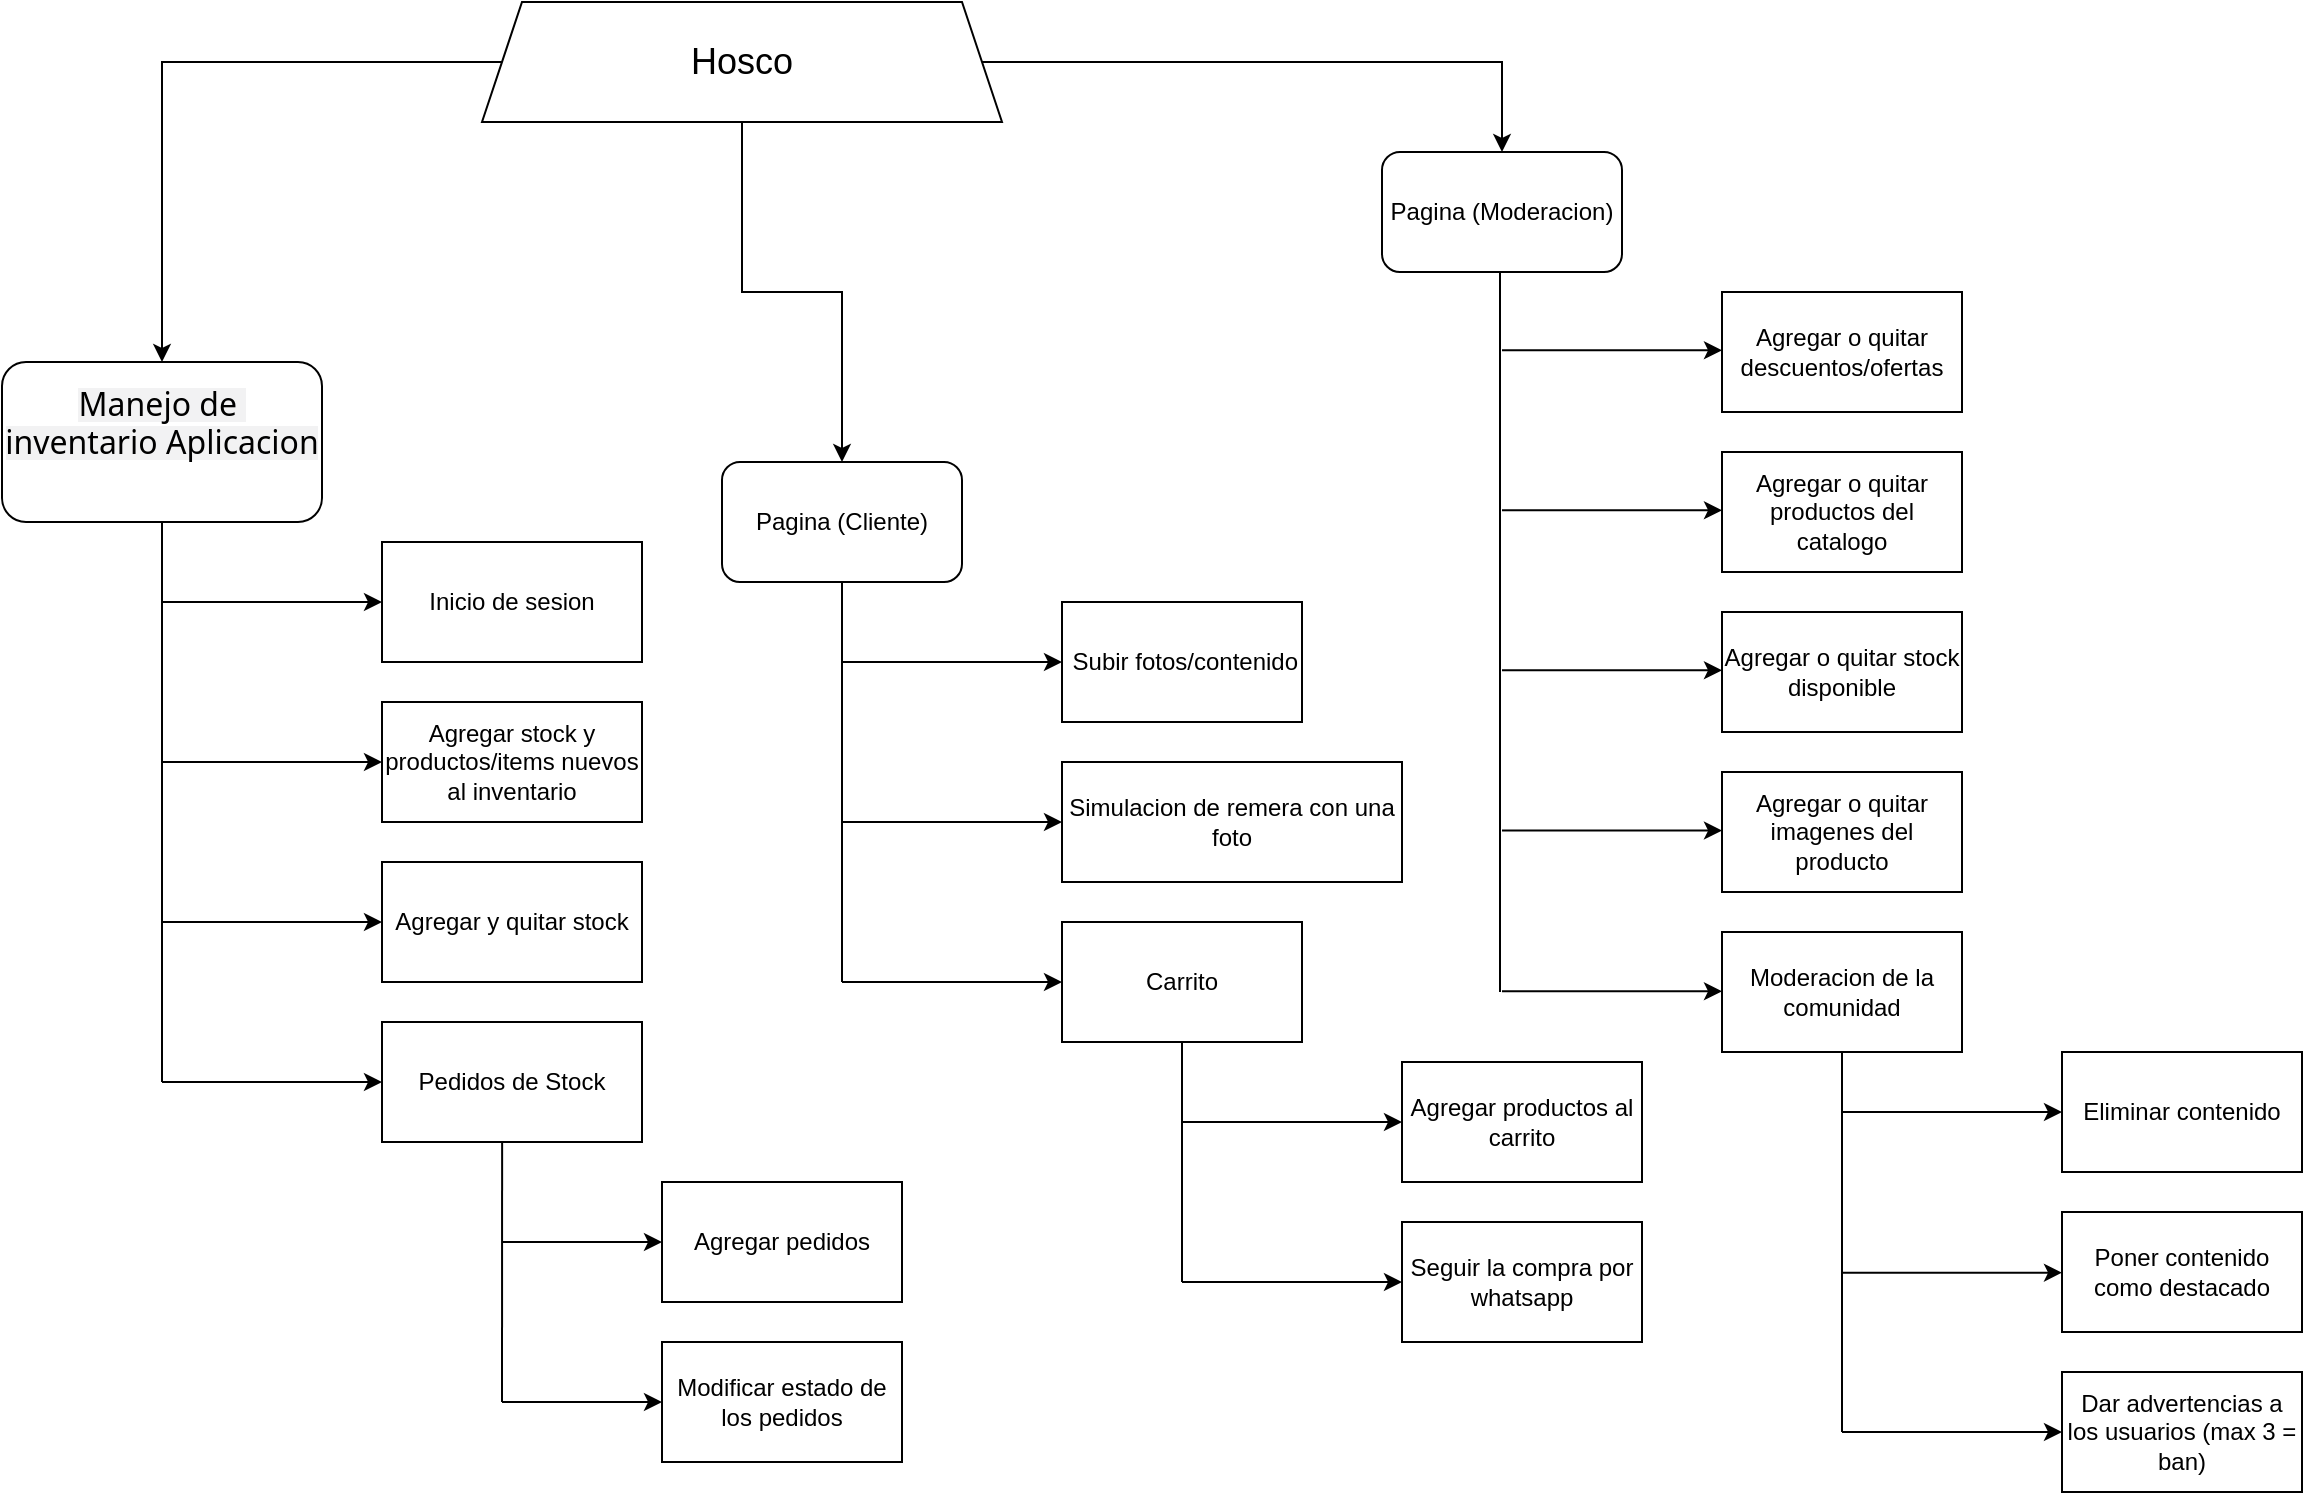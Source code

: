 <mxfile version="26.2.14">
  <diagram name="Page-1" id="AKdYjTomsFQPJwxjwq7P">
    <mxGraphModel dx="1665" dy="785" grid="1" gridSize="10" guides="1" tooltips="1" connect="1" arrows="1" fold="1" page="1" pageScale="1" pageWidth="850" pageHeight="1100" math="0" shadow="0">
      <root>
        <mxCell id="0" />
        <mxCell id="1" parent="0" />
        <mxCell id="_oi3VoXLpauBSjkHa1Qd-1" value="&lt;div&gt;&lt;span style=&quot;text-align: left; font-size: 16px; white-space-collapse: break-spaces; background-color: oklab(0.679 0.003 -0.011 / 0.122); color: oklab(0.895 0.0 -0.004);&quot;&gt;&lt;font face=&quot;gg sans, Noto Sans, Helvetica Neue, Helvetica, Arial, sans-serif&quot; color=&quot;#000000&quot;&gt;Manejo de inventario Aplicacion&lt;/font&gt;&lt;/span&gt;&lt;span style=&quot;color: oklab(0.895 0.0 -0.004); font-family: &amp;quot;gg sans&amp;quot;, &amp;quot;Noto Sans&amp;quot;, &amp;quot;Helvetica Neue&amp;quot;, Helvetica, Arial, sans-serif; font-size: 16px; text-align: left; white-space-collapse: break-spaces; background-color: oklab(0.679 0.003 -0.011 / 0.122);&quot;&gt;&lt;br/&gt;&lt;/span&gt;&lt;/div&gt;&lt;div&gt;&lt;span style=&quot;color: oklab(0.895 0.0 -0.004); font-family: &amp;quot;gg sans&amp;quot;, &amp;quot;Noto Sans&amp;quot;, &amp;quot;Helvetica Neue&amp;quot;, Helvetica, Arial, sans-serif; font-size: 16px; text-align: left; white-space-collapse: break-spaces; background-color: oklab(0.679 0.003 -0.011 / 0.122);&quot;&gt;&lt;br&gt;&lt;/span&gt;&lt;/div&gt;" style="rounded=1;whiteSpace=wrap;html=1;" parent="1" vertex="1">
          <mxGeometry x="10" y="210" width="160" height="80" as="geometry" />
        </mxCell>
        <mxCell id="_oi3VoXLpauBSjkHa1Qd-2" value="" style="endArrow=none;html=1;rounded=0;entryX=0.5;entryY=1;entryDx=0;entryDy=0;" parent="1" target="_oi3VoXLpauBSjkHa1Qd-1" edge="1">
          <mxGeometry width="50" height="50" relative="1" as="geometry">
            <mxPoint x="90" y="570" as="sourcePoint" />
            <mxPoint x="360" y="490" as="targetPoint" />
          </mxGeometry>
        </mxCell>
        <mxCell id="_oi3VoXLpauBSjkHa1Qd-3" value="" style="endArrow=classic;html=1;rounded=0;" parent="1" edge="1">
          <mxGeometry width="50" height="50" relative="1" as="geometry">
            <mxPoint x="90" y="330" as="sourcePoint" />
            <mxPoint x="200" y="330" as="targetPoint" />
          </mxGeometry>
        </mxCell>
        <mxCell id="_oi3VoXLpauBSjkHa1Qd-4" value="" style="endArrow=classic;html=1;rounded=0;" parent="1" edge="1">
          <mxGeometry width="50" height="50" relative="1" as="geometry">
            <mxPoint x="90" y="410" as="sourcePoint" />
            <mxPoint x="200" y="410" as="targetPoint" />
          </mxGeometry>
        </mxCell>
        <mxCell id="_oi3VoXLpauBSjkHa1Qd-5" value="" style="endArrow=classic;html=1;rounded=0;" parent="1" edge="1">
          <mxGeometry width="50" height="50" relative="1" as="geometry">
            <mxPoint x="90" y="490" as="sourcePoint" />
            <mxPoint x="200" y="490" as="targetPoint" />
          </mxGeometry>
        </mxCell>
        <mxCell id="_oi3VoXLpauBSjkHa1Qd-6" value="Inicio de sesion" style="rounded=0;whiteSpace=wrap;html=1;" parent="1" vertex="1">
          <mxGeometry x="200" y="300" width="130" height="60" as="geometry" />
        </mxCell>
        <mxCell id="_oi3VoXLpauBSjkHa1Qd-7" value="Agregar stock y productos/items nuevos al inventario" style="rounded=0;whiteSpace=wrap;html=1;" parent="1" vertex="1">
          <mxGeometry x="200" y="380" width="130" height="60" as="geometry" />
        </mxCell>
        <mxCell id="_oi3VoXLpauBSjkHa1Qd-8" value="Agregar y quitar stock" style="rounded=0;whiteSpace=wrap;html=1;" parent="1" vertex="1">
          <mxGeometry x="200" y="460" width="130" height="60" as="geometry" />
        </mxCell>
        <mxCell id="_oi3VoXLpauBSjkHa1Qd-9" value="" style="endArrow=classic;html=1;rounded=0;" parent="1" edge="1">
          <mxGeometry width="50" height="50" relative="1" as="geometry">
            <mxPoint x="90" y="570" as="sourcePoint" />
            <mxPoint x="200" y="570" as="targetPoint" />
          </mxGeometry>
        </mxCell>
        <mxCell id="_oi3VoXLpauBSjkHa1Qd-10" value="Pedidos de Stock" style="rounded=0;whiteSpace=wrap;html=1;" parent="1" vertex="1">
          <mxGeometry x="200" y="540" width="130" height="60" as="geometry" />
        </mxCell>
        <mxCell id="_oi3VoXLpauBSjkHa1Qd-11" value="" style="endArrow=none;html=1;rounded=0;entryX=0.462;entryY=0.994;entryDx=0;entryDy=0;entryPerimeter=0;" parent="1" target="_oi3VoXLpauBSjkHa1Qd-10" edge="1">
          <mxGeometry width="50" height="50" relative="1" as="geometry">
            <mxPoint x="260" y="730" as="sourcePoint" />
            <mxPoint x="264.83" y="600" as="targetPoint" />
          </mxGeometry>
        </mxCell>
        <mxCell id="_oi3VoXLpauBSjkHa1Qd-12" value="" style="endArrow=classic;html=1;rounded=0;" parent="1" edge="1">
          <mxGeometry width="50" height="50" relative="1" as="geometry">
            <mxPoint x="260" y="650" as="sourcePoint" />
            <mxPoint x="340" y="650" as="targetPoint" />
          </mxGeometry>
        </mxCell>
        <mxCell id="_oi3VoXLpauBSjkHa1Qd-13" value="" style="endArrow=classic;html=1;rounded=0;" parent="1" edge="1">
          <mxGeometry width="50" height="50" relative="1" as="geometry">
            <mxPoint x="260" y="730" as="sourcePoint" />
            <mxPoint x="340" y="730" as="targetPoint" />
          </mxGeometry>
        </mxCell>
        <mxCell id="_oi3VoXLpauBSjkHa1Qd-14" value="Agregar pedidos" style="rounded=0;whiteSpace=wrap;html=1;" parent="1" vertex="1">
          <mxGeometry x="340" y="620" width="120" height="60" as="geometry" />
        </mxCell>
        <mxCell id="_oi3VoXLpauBSjkHa1Qd-15" value="Modificar estado de los pedidos" style="rounded=0;whiteSpace=wrap;html=1;" parent="1" vertex="1">
          <mxGeometry x="340" y="700" width="120" height="60" as="geometry" />
        </mxCell>
        <mxCell id="_oi3VoXLpauBSjkHa1Qd-16" value="Pagina (Cliente)" style="rounded=1;whiteSpace=wrap;html=1;" parent="1" vertex="1">
          <mxGeometry x="370" y="260" width="120" height="60" as="geometry" />
        </mxCell>
        <mxCell id="_oi3VoXLpauBSjkHa1Qd-23" value="&lt;div&gt;&amp;nbsp;Subir fotos/contenido&lt;/div&gt;" style="rounded=0;whiteSpace=wrap;html=1;" parent="1" vertex="1">
          <mxGeometry x="540" y="330" width="120" height="60" as="geometry" />
        </mxCell>
        <mxCell id="_oi3VoXLpauBSjkHa1Qd-24" value="Simulacion de remera con una foto" style="rounded=0;whiteSpace=wrap;html=1;" parent="1" vertex="1">
          <mxGeometry x="540" y="410" width="170" height="60" as="geometry" />
        </mxCell>
        <mxCell id="_oi3VoXLpauBSjkHa1Qd-25" value="Carrito" style="rounded=0;whiteSpace=wrap;html=1;" parent="1" vertex="1">
          <mxGeometry x="540" y="490" width="120" height="60" as="geometry" />
        </mxCell>
        <mxCell id="_oi3VoXLpauBSjkHa1Qd-17" value="" style="endArrow=none;html=1;rounded=0;entryX=0.5;entryY=1;entryDx=0;entryDy=0;" parent="1" edge="1">
          <mxGeometry width="50" height="50" relative="1" as="geometry">
            <mxPoint x="430" y="520" as="sourcePoint" />
            <mxPoint x="430" y="320" as="targetPoint" />
          </mxGeometry>
        </mxCell>
        <mxCell id="_oi3VoXLpauBSjkHa1Qd-18" value="" style="endArrow=classic;html=1;rounded=0;" parent="1" edge="1">
          <mxGeometry width="50" height="50" relative="1" as="geometry">
            <mxPoint x="430" y="360" as="sourcePoint" />
            <mxPoint x="540" y="360" as="targetPoint" />
          </mxGeometry>
        </mxCell>
        <mxCell id="_oi3VoXLpauBSjkHa1Qd-19" value="" style="endArrow=classic;html=1;rounded=0;" parent="1" edge="1">
          <mxGeometry width="50" height="50" relative="1" as="geometry">
            <mxPoint x="430" y="440" as="sourcePoint" />
            <mxPoint x="540" y="440" as="targetPoint" />
          </mxGeometry>
        </mxCell>
        <mxCell id="_oi3VoXLpauBSjkHa1Qd-20" value="" style="endArrow=classic;html=1;rounded=0;" parent="1" edge="1">
          <mxGeometry width="50" height="50" relative="1" as="geometry">
            <mxPoint x="430" y="520" as="sourcePoint" />
            <mxPoint x="540" y="520" as="targetPoint" />
          </mxGeometry>
        </mxCell>
        <mxCell id="_oi3VoXLpauBSjkHa1Qd-26" value="" style="endArrow=none;html=1;rounded=0;entryX=0.5;entryY=1;entryDx=0;entryDy=0;" parent="1" target="_oi3VoXLpauBSjkHa1Qd-25" edge="1">
          <mxGeometry width="50" height="50" relative="1" as="geometry">
            <mxPoint x="600" y="670" as="sourcePoint" />
            <mxPoint x="610" y="600" as="targetPoint" />
          </mxGeometry>
        </mxCell>
        <mxCell id="_oi3VoXLpauBSjkHa1Qd-28" value="" style="endArrow=classic;html=1;rounded=0;" parent="1" edge="1">
          <mxGeometry width="50" height="50" relative="1" as="geometry">
            <mxPoint x="600" y="590" as="sourcePoint" />
            <mxPoint x="710" y="590" as="targetPoint" />
          </mxGeometry>
        </mxCell>
        <mxCell id="_oi3VoXLpauBSjkHa1Qd-29" value="Agregar productos al carrito" style="rounded=0;whiteSpace=wrap;html=1;" parent="1" vertex="1">
          <mxGeometry x="710" y="560" width="120" height="60" as="geometry" />
        </mxCell>
        <mxCell id="_oi3VoXLpauBSjkHa1Qd-30" value="" style="endArrow=classic;html=1;rounded=0;" parent="1" edge="1">
          <mxGeometry width="50" height="50" relative="1" as="geometry">
            <mxPoint x="600" y="670" as="sourcePoint" />
            <mxPoint x="710" y="670" as="targetPoint" />
          </mxGeometry>
        </mxCell>
        <mxCell id="_oi3VoXLpauBSjkHa1Qd-31" value="Seguir la compra por whatsapp" style="rounded=0;whiteSpace=wrap;html=1;" parent="1" vertex="1">
          <mxGeometry x="710" y="640" width="120" height="60" as="geometry" />
        </mxCell>
        <mxCell id="_oi3VoXLpauBSjkHa1Qd-33" value="Pagina (Moderacion)" style="rounded=1;whiteSpace=wrap;html=1;" parent="1" vertex="1">
          <mxGeometry x="700" y="105" width="120" height="60" as="geometry" />
        </mxCell>
        <mxCell id="_oi3VoXLpauBSjkHa1Qd-34" value="" style="endArrow=classic;html=1;rounded=0;" parent="1" edge="1">
          <mxGeometry width="50" height="50" relative="1" as="geometry">
            <mxPoint x="760" y="204.13" as="sourcePoint" />
            <mxPoint x="870" y="204.13" as="targetPoint" />
          </mxGeometry>
        </mxCell>
        <mxCell id="_oi3VoXLpauBSjkHa1Qd-35" value="" style="endArrow=classic;html=1;rounded=0;" parent="1" edge="1">
          <mxGeometry width="50" height="50" relative="1" as="geometry">
            <mxPoint x="760" y="284.13" as="sourcePoint" />
            <mxPoint x="870" y="284.13" as="targetPoint" />
          </mxGeometry>
        </mxCell>
        <mxCell id="_oi3VoXLpauBSjkHa1Qd-36" value="" style="endArrow=classic;html=1;rounded=0;" parent="1" edge="1">
          <mxGeometry width="50" height="50" relative="1" as="geometry">
            <mxPoint x="760" y="364.13" as="sourcePoint" />
            <mxPoint x="870" y="364.13" as="targetPoint" />
          </mxGeometry>
        </mxCell>
        <mxCell id="_oi3VoXLpauBSjkHa1Qd-37" value="" style="endArrow=none;html=1;rounded=0;entryX=0.5;entryY=1;entryDx=0;entryDy=0;" parent="1" edge="1">
          <mxGeometry width="50" height="50" relative="1" as="geometry">
            <mxPoint x="759" y="525" as="sourcePoint" />
            <mxPoint x="759" y="165" as="targetPoint" />
          </mxGeometry>
        </mxCell>
        <mxCell id="_oi3VoXLpauBSjkHa1Qd-38" value="Agregar o quitar descuentos/ofertas" style="rounded=0;whiteSpace=wrap;html=1;" parent="1" vertex="1">
          <mxGeometry x="870" y="175" width="120" height="60" as="geometry" />
        </mxCell>
        <mxCell id="_oi3VoXLpauBSjkHa1Qd-39" value="Agregar o quitar productos del catalogo" style="rounded=0;whiteSpace=wrap;html=1;" parent="1" vertex="1">
          <mxGeometry x="870" y="255" width="120" height="60" as="geometry" />
        </mxCell>
        <mxCell id="_oi3VoXLpauBSjkHa1Qd-40" value="Agregar o quitar stock disponible" style="rounded=0;whiteSpace=wrap;html=1;" parent="1" vertex="1">
          <mxGeometry x="870" y="335" width="120" height="60" as="geometry" />
        </mxCell>
        <mxCell id="_oi3VoXLpauBSjkHa1Qd-42" value="" style="endArrow=classic;html=1;rounded=0;" parent="1" edge="1">
          <mxGeometry width="50" height="50" relative="1" as="geometry">
            <mxPoint x="760" y="444.29" as="sourcePoint" />
            <mxPoint x="870" y="444.29" as="targetPoint" />
          </mxGeometry>
        </mxCell>
        <mxCell id="_oi3VoXLpauBSjkHa1Qd-43" value="" style="endArrow=classic;html=1;rounded=0;" parent="1" edge="1">
          <mxGeometry width="50" height="50" relative="1" as="geometry">
            <mxPoint x="760" y="524.64" as="sourcePoint" />
            <mxPoint x="870" y="524.64" as="targetPoint" />
          </mxGeometry>
        </mxCell>
        <mxCell id="_oi3VoXLpauBSjkHa1Qd-44" value="Agregar o quitar imagenes del producto" style="rounded=0;whiteSpace=wrap;html=1;" parent="1" vertex="1">
          <mxGeometry x="870" y="415" width="120" height="60" as="geometry" />
        </mxCell>
        <mxCell id="_oi3VoXLpauBSjkHa1Qd-45" value="Moderacion de la comunidad" style="rounded=0;whiteSpace=wrap;html=1;" parent="1" vertex="1">
          <mxGeometry x="870" y="495" width="120" height="60" as="geometry" />
        </mxCell>
        <mxCell id="_oi3VoXLpauBSjkHa1Qd-46" value="" style="endArrow=none;html=1;rounded=0;" parent="1" edge="1">
          <mxGeometry width="50" height="50" relative="1" as="geometry">
            <mxPoint x="930" y="745" as="sourcePoint" />
            <mxPoint x="930" y="555" as="targetPoint" />
          </mxGeometry>
        </mxCell>
        <mxCell id="_oi3VoXLpauBSjkHa1Qd-47" value="" style="endArrow=classic;html=1;rounded=0;" parent="1" edge="1">
          <mxGeometry width="50" height="50" relative="1" as="geometry">
            <mxPoint x="930" y="585" as="sourcePoint" />
            <mxPoint x="1040" y="585" as="targetPoint" />
          </mxGeometry>
        </mxCell>
        <mxCell id="_oi3VoXLpauBSjkHa1Qd-48" value="" style="endArrow=classic;html=1;rounded=0;" parent="1" edge="1">
          <mxGeometry width="50" height="50" relative="1" as="geometry">
            <mxPoint x="930" y="665.35" as="sourcePoint" />
            <mxPoint x="1040" y="665.35" as="targetPoint" />
          </mxGeometry>
        </mxCell>
        <mxCell id="_oi3VoXLpauBSjkHa1Qd-49" value="Eliminar contenido" style="rounded=0;whiteSpace=wrap;html=1;" parent="1" vertex="1">
          <mxGeometry x="1040" y="555" width="120" height="60" as="geometry" />
        </mxCell>
        <mxCell id="_oi3VoXLpauBSjkHa1Qd-50" value="Poner contenido como destacado" style="rounded=0;whiteSpace=wrap;html=1;" parent="1" vertex="1">
          <mxGeometry x="1040" y="635" width="120" height="60" as="geometry" />
        </mxCell>
        <mxCell id="_oi3VoXLpauBSjkHa1Qd-51" value="" style="endArrow=classic;html=1;rounded=0;" parent="1" edge="1">
          <mxGeometry width="50" height="50" relative="1" as="geometry">
            <mxPoint x="930" y="745" as="sourcePoint" />
            <mxPoint x="1040" y="745" as="targetPoint" />
          </mxGeometry>
        </mxCell>
        <mxCell id="_oi3VoXLpauBSjkHa1Qd-52" value="Dar advertencias a los usuarios (max 3 = ban)" style="rounded=0;whiteSpace=wrap;html=1;" parent="1" vertex="1">
          <mxGeometry x="1040" y="715" width="120" height="60" as="geometry" />
        </mxCell>
        <mxCell id="U09AGKrH5sq3e49DtOYB-3" style="edgeStyle=orthogonalEdgeStyle;rounded=0;orthogonalLoop=1;jettySize=auto;html=1;entryX=0.5;entryY=0;entryDx=0;entryDy=0;" edge="1" parent="1" source="U09AGKrH5sq3e49DtOYB-2" target="_oi3VoXLpauBSjkHa1Qd-1">
          <mxGeometry relative="1" as="geometry" />
        </mxCell>
        <mxCell id="U09AGKrH5sq3e49DtOYB-4" style="edgeStyle=orthogonalEdgeStyle;rounded=0;orthogonalLoop=1;jettySize=auto;html=1;entryX=0.5;entryY=0;entryDx=0;entryDy=0;" edge="1" parent="1" source="U09AGKrH5sq3e49DtOYB-2" target="_oi3VoXLpauBSjkHa1Qd-16">
          <mxGeometry relative="1" as="geometry" />
        </mxCell>
        <mxCell id="U09AGKrH5sq3e49DtOYB-5" style="edgeStyle=orthogonalEdgeStyle;rounded=0;orthogonalLoop=1;jettySize=auto;html=1;entryX=0.5;entryY=0;entryDx=0;entryDy=0;" edge="1" parent="1" source="U09AGKrH5sq3e49DtOYB-2" target="_oi3VoXLpauBSjkHa1Qd-33">
          <mxGeometry relative="1" as="geometry" />
        </mxCell>
        <mxCell id="U09AGKrH5sq3e49DtOYB-2" value="&lt;font style=&quot;font-size: 18px;&quot;&gt;Hosco&lt;/font&gt;" style="shape=trapezoid;perimeter=trapezoidPerimeter;whiteSpace=wrap;html=1;fixedSize=1;" vertex="1" parent="1">
          <mxGeometry x="250" y="30" width="260" height="60" as="geometry" />
        </mxCell>
      </root>
    </mxGraphModel>
  </diagram>
</mxfile>
